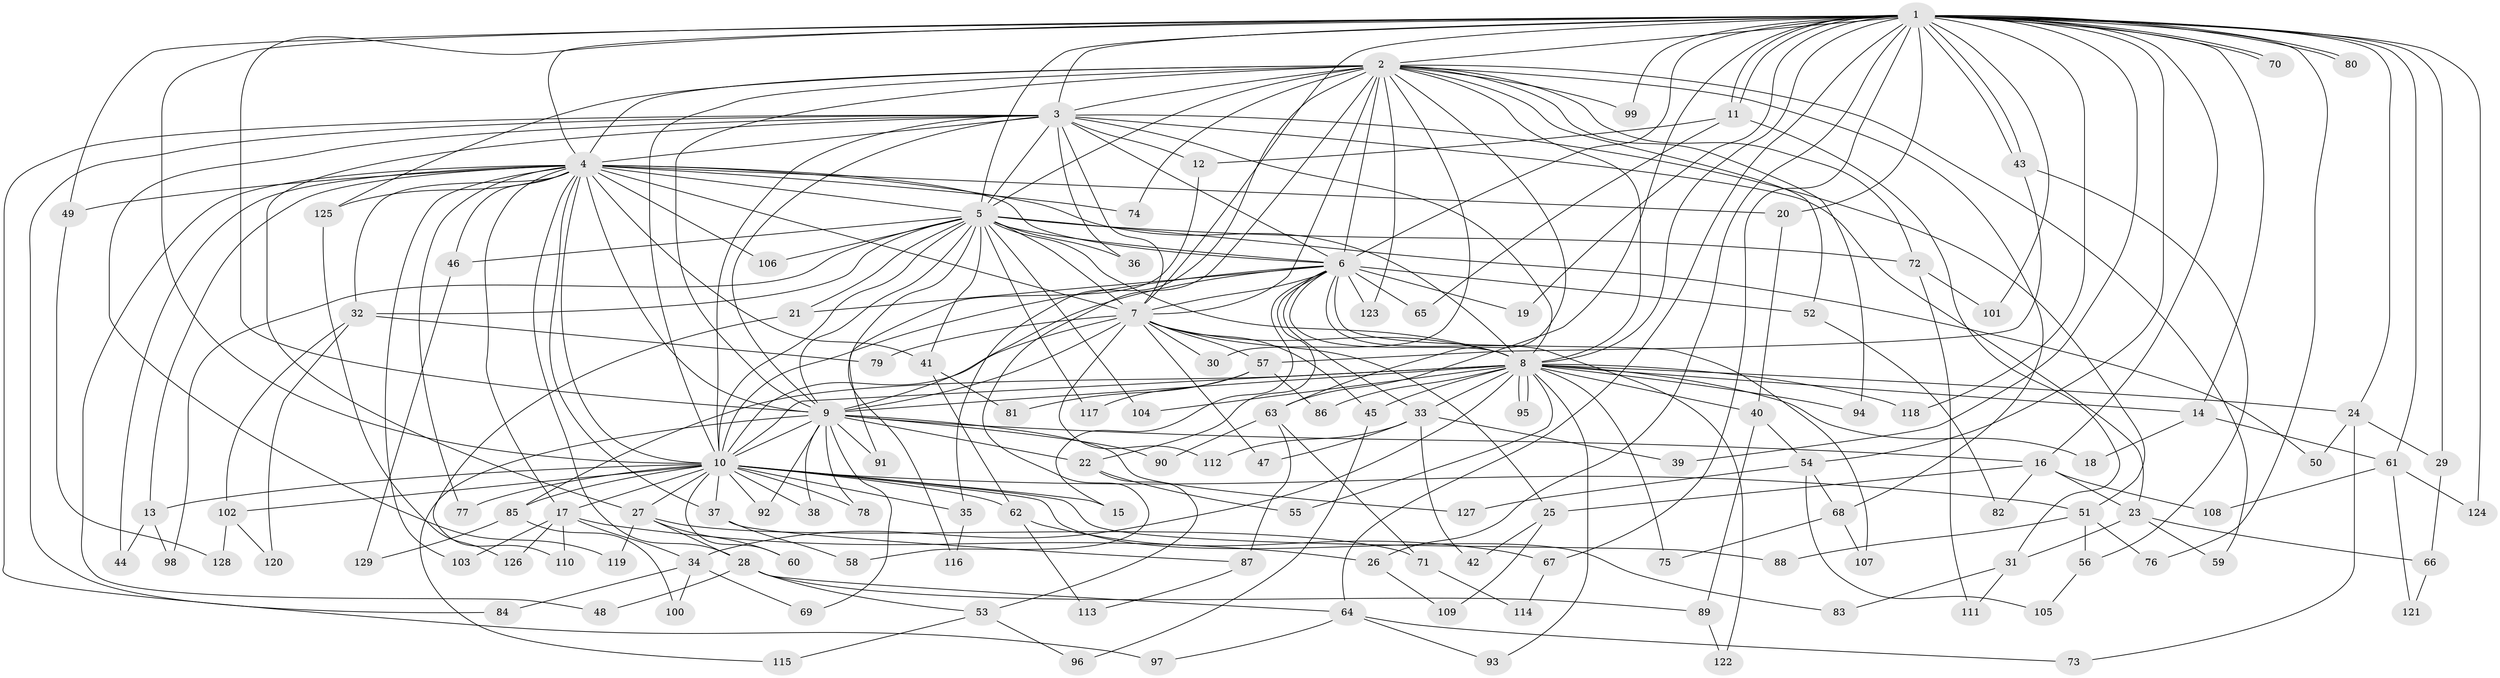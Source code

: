 // Generated by graph-tools (version 1.1) at 2025/34/03/09/25 02:34:53]
// undirected, 129 vertices, 283 edges
graph export_dot {
graph [start="1"]
  node [color=gray90,style=filled];
  1;
  2;
  3;
  4;
  5;
  6;
  7;
  8;
  9;
  10;
  11;
  12;
  13;
  14;
  15;
  16;
  17;
  18;
  19;
  20;
  21;
  22;
  23;
  24;
  25;
  26;
  27;
  28;
  29;
  30;
  31;
  32;
  33;
  34;
  35;
  36;
  37;
  38;
  39;
  40;
  41;
  42;
  43;
  44;
  45;
  46;
  47;
  48;
  49;
  50;
  51;
  52;
  53;
  54;
  55;
  56;
  57;
  58;
  59;
  60;
  61;
  62;
  63;
  64;
  65;
  66;
  67;
  68;
  69;
  70;
  71;
  72;
  73;
  74;
  75;
  76;
  77;
  78;
  79;
  80;
  81;
  82;
  83;
  84;
  85;
  86;
  87;
  88;
  89;
  90;
  91;
  92;
  93;
  94;
  95;
  96;
  97;
  98;
  99;
  100;
  101;
  102;
  103;
  104;
  105;
  106;
  107;
  108;
  109;
  110;
  111;
  112;
  113;
  114;
  115;
  116;
  117;
  118;
  119;
  120;
  121;
  122;
  123;
  124;
  125;
  126;
  127;
  128;
  129;
  1 -- 2;
  1 -- 3;
  1 -- 4;
  1 -- 5;
  1 -- 6;
  1 -- 7;
  1 -- 8;
  1 -- 9;
  1 -- 10;
  1 -- 11;
  1 -- 11;
  1 -- 14;
  1 -- 16;
  1 -- 19;
  1 -- 20;
  1 -- 24;
  1 -- 26;
  1 -- 29;
  1 -- 39;
  1 -- 43;
  1 -- 43;
  1 -- 49;
  1 -- 54;
  1 -- 61;
  1 -- 63;
  1 -- 64;
  1 -- 67;
  1 -- 70;
  1 -- 70;
  1 -- 76;
  1 -- 80;
  1 -- 80;
  1 -- 99;
  1 -- 101;
  1 -- 118;
  1 -- 124;
  2 -- 3;
  2 -- 4;
  2 -- 5;
  2 -- 6;
  2 -- 7;
  2 -- 8;
  2 -- 9;
  2 -- 10;
  2 -- 30;
  2 -- 35;
  2 -- 52;
  2 -- 58;
  2 -- 59;
  2 -- 63;
  2 -- 68;
  2 -- 72;
  2 -- 74;
  2 -- 94;
  2 -- 99;
  2 -- 123;
  2 -- 125;
  3 -- 4;
  3 -- 5;
  3 -- 6;
  3 -- 7;
  3 -- 8;
  3 -- 9;
  3 -- 10;
  3 -- 12;
  3 -- 23;
  3 -- 27;
  3 -- 36;
  3 -- 51;
  3 -- 84;
  3 -- 97;
  3 -- 119;
  4 -- 5;
  4 -- 6;
  4 -- 7;
  4 -- 8;
  4 -- 9;
  4 -- 10;
  4 -- 13;
  4 -- 17;
  4 -- 20;
  4 -- 28;
  4 -- 32;
  4 -- 37;
  4 -- 41;
  4 -- 44;
  4 -- 46;
  4 -- 48;
  4 -- 49;
  4 -- 74;
  4 -- 77;
  4 -- 103;
  4 -- 106;
  4 -- 125;
  5 -- 6;
  5 -- 7;
  5 -- 8;
  5 -- 9;
  5 -- 10;
  5 -- 21;
  5 -- 32;
  5 -- 36;
  5 -- 41;
  5 -- 46;
  5 -- 50;
  5 -- 72;
  5 -- 98;
  5 -- 104;
  5 -- 106;
  5 -- 116;
  5 -- 117;
  6 -- 7;
  6 -- 8;
  6 -- 9;
  6 -- 10;
  6 -- 15;
  6 -- 19;
  6 -- 21;
  6 -- 22;
  6 -- 33;
  6 -- 52;
  6 -- 65;
  6 -- 107;
  6 -- 122;
  6 -- 123;
  7 -- 8;
  7 -- 9;
  7 -- 10;
  7 -- 25;
  7 -- 30;
  7 -- 45;
  7 -- 47;
  7 -- 57;
  7 -- 79;
  7 -- 112;
  8 -- 9;
  8 -- 10;
  8 -- 14;
  8 -- 18;
  8 -- 24;
  8 -- 33;
  8 -- 34;
  8 -- 40;
  8 -- 45;
  8 -- 55;
  8 -- 75;
  8 -- 85;
  8 -- 86;
  8 -- 93;
  8 -- 94;
  8 -- 95;
  8 -- 95;
  8 -- 104;
  8 -- 118;
  9 -- 10;
  9 -- 16;
  9 -- 22;
  9 -- 38;
  9 -- 69;
  9 -- 78;
  9 -- 90;
  9 -- 91;
  9 -- 92;
  9 -- 115;
  9 -- 127;
  10 -- 13;
  10 -- 15;
  10 -- 17;
  10 -- 27;
  10 -- 35;
  10 -- 37;
  10 -- 38;
  10 -- 51;
  10 -- 60;
  10 -- 62;
  10 -- 77;
  10 -- 78;
  10 -- 83;
  10 -- 85;
  10 -- 88;
  10 -- 92;
  10 -- 102;
  11 -- 12;
  11 -- 31;
  11 -- 65;
  12 -- 91;
  13 -- 44;
  13 -- 98;
  14 -- 18;
  14 -- 61;
  16 -- 23;
  16 -- 25;
  16 -- 82;
  16 -- 108;
  17 -- 26;
  17 -- 34;
  17 -- 103;
  17 -- 110;
  17 -- 126;
  20 -- 40;
  21 -- 110;
  22 -- 53;
  22 -- 55;
  23 -- 31;
  23 -- 59;
  23 -- 66;
  24 -- 29;
  24 -- 50;
  24 -- 73;
  25 -- 42;
  25 -- 109;
  26 -- 109;
  27 -- 28;
  27 -- 60;
  27 -- 71;
  27 -- 119;
  28 -- 48;
  28 -- 53;
  28 -- 64;
  28 -- 89;
  29 -- 66;
  31 -- 83;
  31 -- 111;
  32 -- 79;
  32 -- 102;
  32 -- 120;
  33 -- 39;
  33 -- 42;
  33 -- 47;
  33 -- 112;
  34 -- 69;
  34 -- 84;
  34 -- 100;
  35 -- 116;
  37 -- 58;
  37 -- 87;
  40 -- 54;
  40 -- 89;
  41 -- 62;
  41 -- 81;
  43 -- 56;
  43 -- 57;
  45 -- 96;
  46 -- 129;
  49 -- 128;
  51 -- 56;
  51 -- 76;
  51 -- 88;
  52 -- 82;
  53 -- 96;
  53 -- 115;
  54 -- 68;
  54 -- 105;
  54 -- 127;
  56 -- 105;
  57 -- 81;
  57 -- 86;
  57 -- 117;
  61 -- 108;
  61 -- 121;
  61 -- 124;
  62 -- 67;
  62 -- 113;
  63 -- 71;
  63 -- 87;
  63 -- 90;
  64 -- 73;
  64 -- 93;
  64 -- 97;
  66 -- 121;
  67 -- 114;
  68 -- 75;
  68 -- 107;
  71 -- 114;
  72 -- 101;
  72 -- 111;
  85 -- 100;
  85 -- 129;
  87 -- 113;
  89 -- 122;
  102 -- 120;
  102 -- 128;
  125 -- 126;
}
